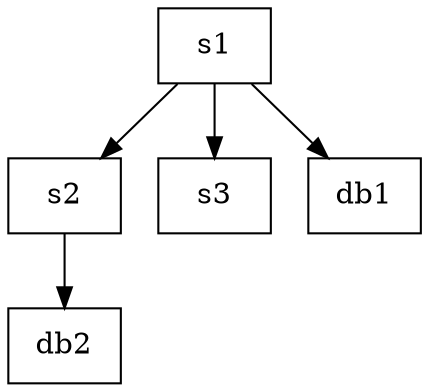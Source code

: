 digraph distributed_system {
node [shape=box];
"s1"
"s1" -> "s2"
"s1" -> "s3"
"s1" -> "db1"
"s2"
"s2" -> "db2"
"s3"
"db1"
"db2"
}